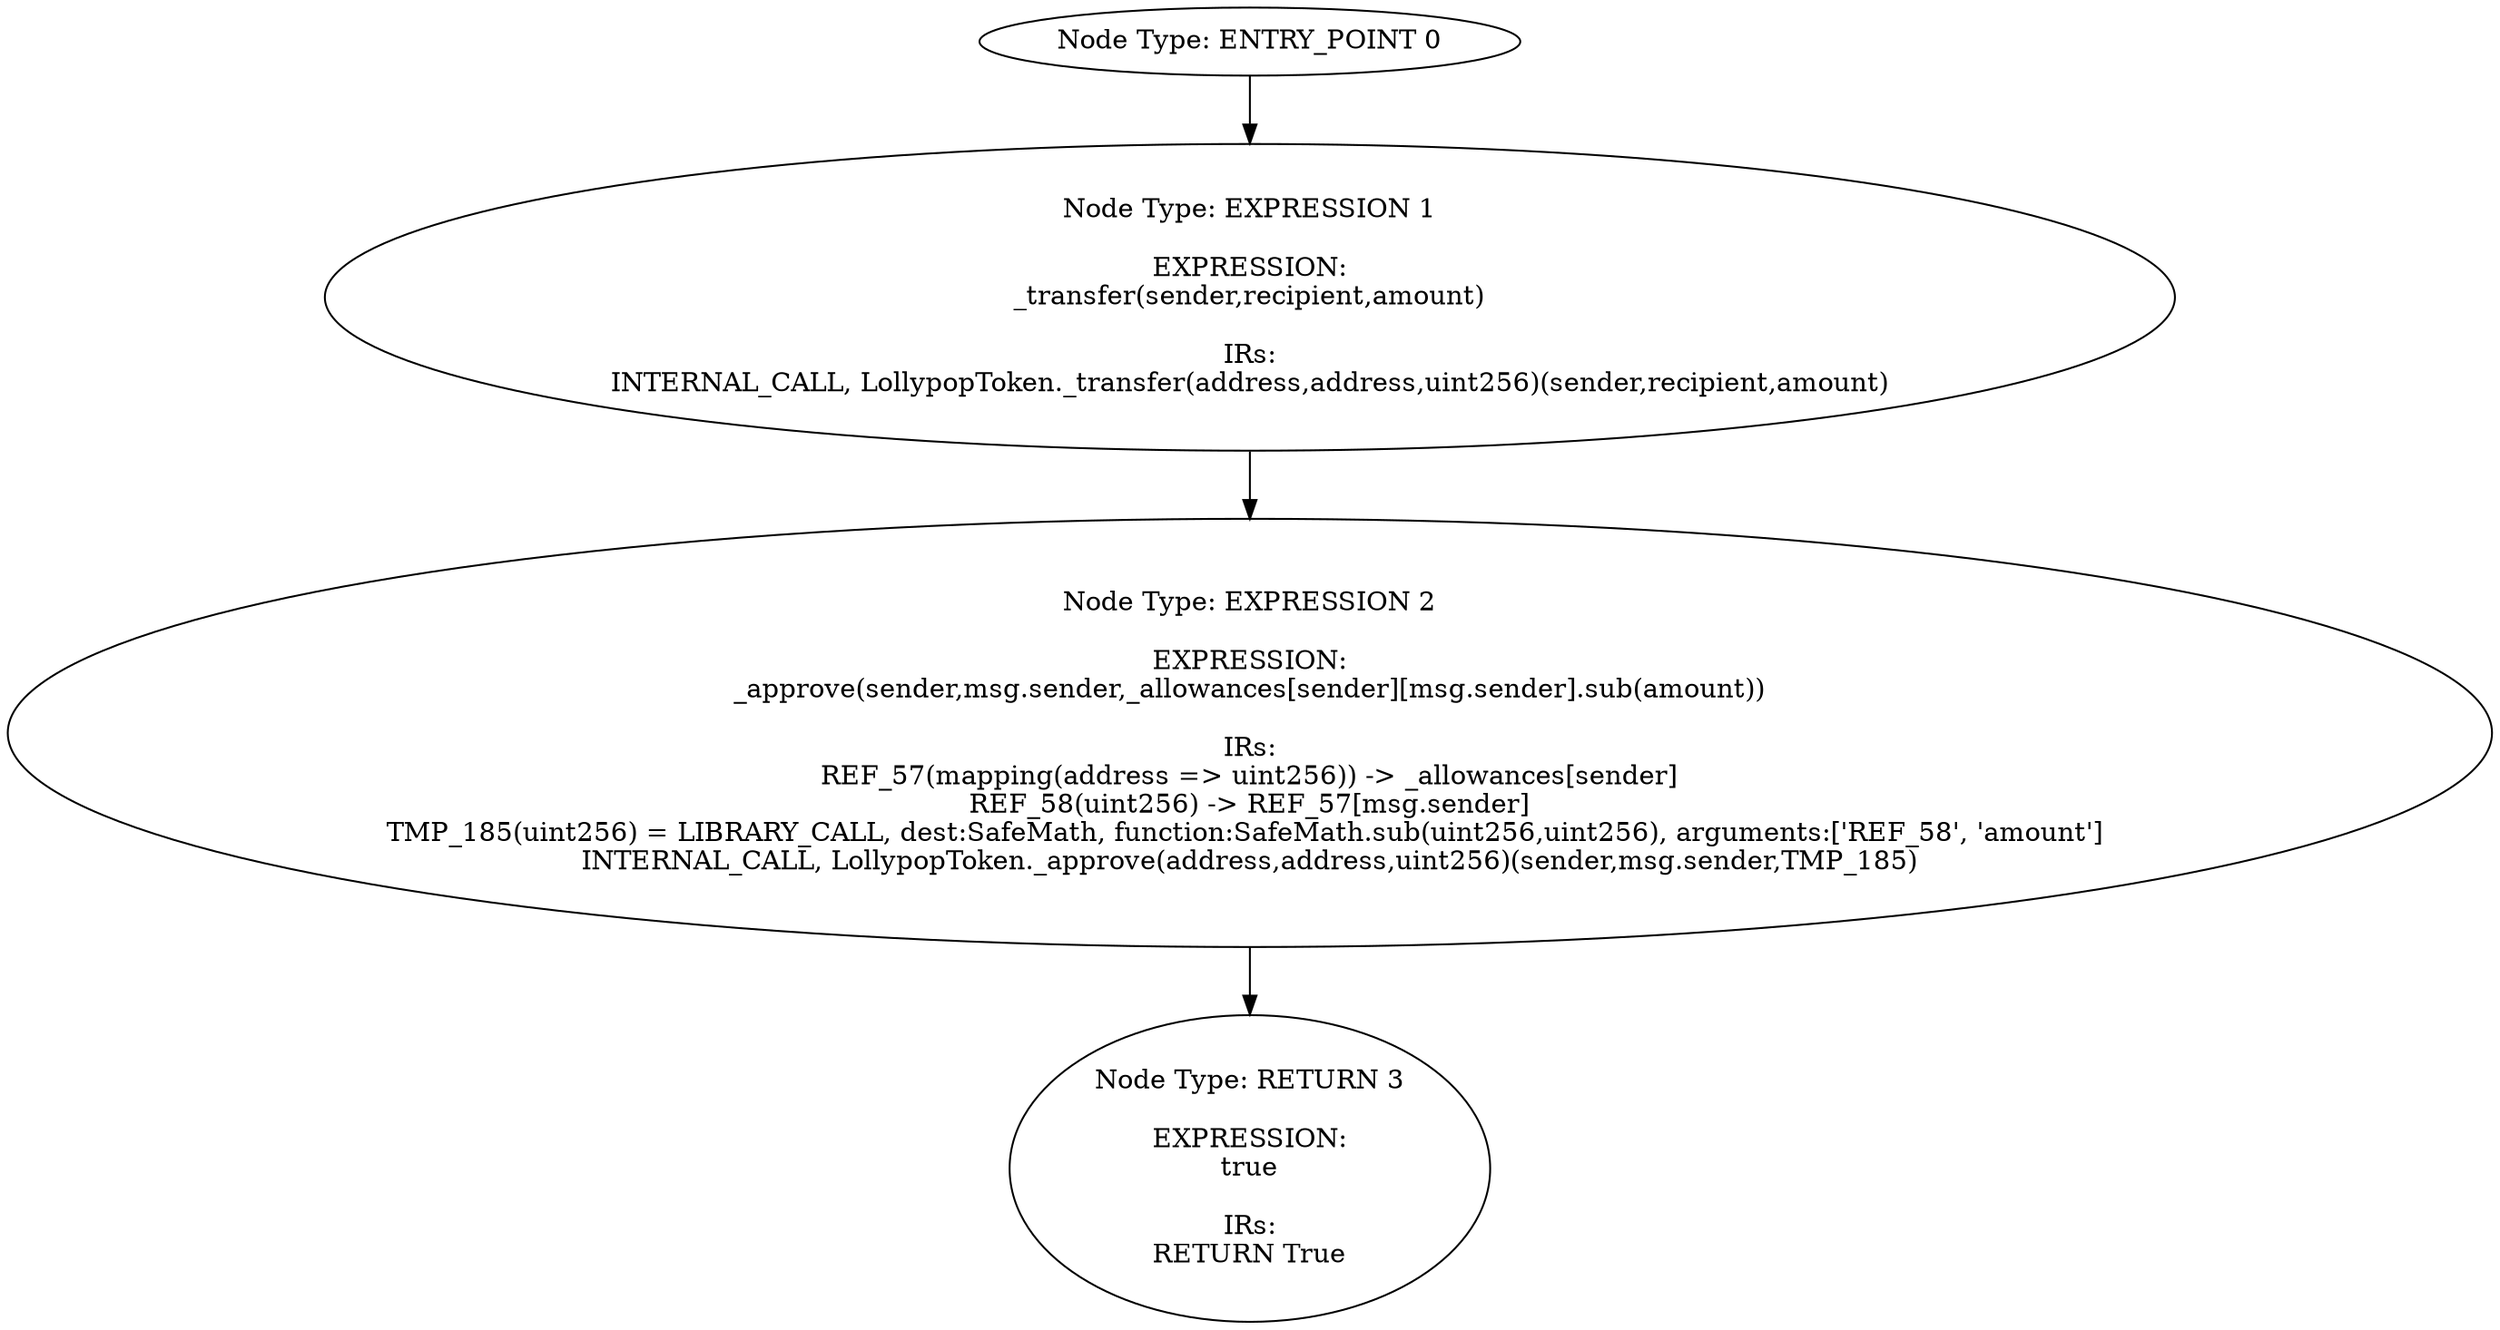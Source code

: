 digraph{
0[label="Node Type: ENTRY_POINT 0
"];
0->1;
1[label="Node Type: EXPRESSION 1

EXPRESSION:
_transfer(sender,recipient,amount)

IRs:
INTERNAL_CALL, LollypopToken._transfer(address,address,uint256)(sender,recipient,amount)"];
1->2;
2[label="Node Type: EXPRESSION 2

EXPRESSION:
_approve(sender,msg.sender,_allowances[sender][msg.sender].sub(amount))

IRs:
REF_57(mapping(address => uint256)) -> _allowances[sender]
REF_58(uint256) -> REF_57[msg.sender]
TMP_185(uint256) = LIBRARY_CALL, dest:SafeMath, function:SafeMath.sub(uint256,uint256), arguments:['REF_58', 'amount'] 
INTERNAL_CALL, LollypopToken._approve(address,address,uint256)(sender,msg.sender,TMP_185)"];
2->3;
3[label="Node Type: RETURN 3

EXPRESSION:
true

IRs:
RETURN True"];
}

